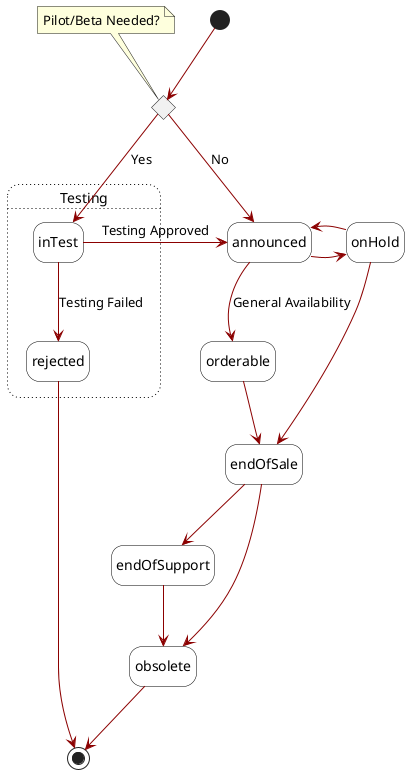 @startuml
skinparam state {
    BackgroundColor White
    BorderColor Black
    ArrowColor DarkRed
    shadowing true
}
hide empty description

state c <<choice>>
 note top of c :  Pilot/Beta Needed?

''' diagram'''
[*] -d-> c
c -d-> announced: No
state Testing #line.dotted{
c -r-> inTest: Yes
inTest -d-> rejected: Testing Failed
}
inTest -r-> announced: Testing Approved
rejected -d-> [*]
announced -d-> orderable: General Availability
announced -r-> onHold
onHold -l-> announced
onHold -d-> endOfSale
orderable -d-> endOfSale
endOfSale -d-> endOfSupport
endOfSale -d-> obsolete
endOfSupport -d-> obsolete

obsolete --> [*]

@enduml